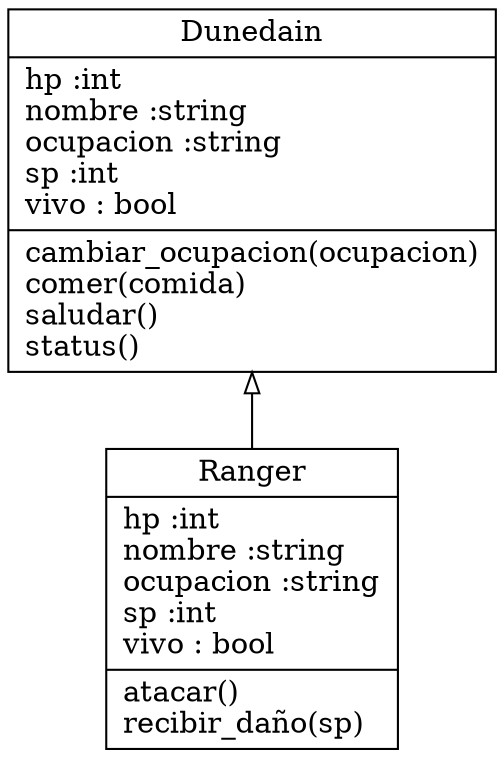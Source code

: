 digraph "classes" {
charset="utf-8"
rankdir=BT
"0" [label="{Dunedain|hp :int\lnombre :string\locupacion :string\lsp :int\lvivo : bool\l|cambiar_ocupacion(ocupacion)\lcomer(comida)\lsaludar()\lstatus()\l}", shape="record"];
"1" [label="{Ranger|hp :int\lnombre :string\locupacion :string\lsp :int\lvivo : bool\l|atacar()\lrecibir_daño(sp)\l}", shape="record"];
"1" -> "0" [arrowhead="empty", arrowtail="none"];
}
